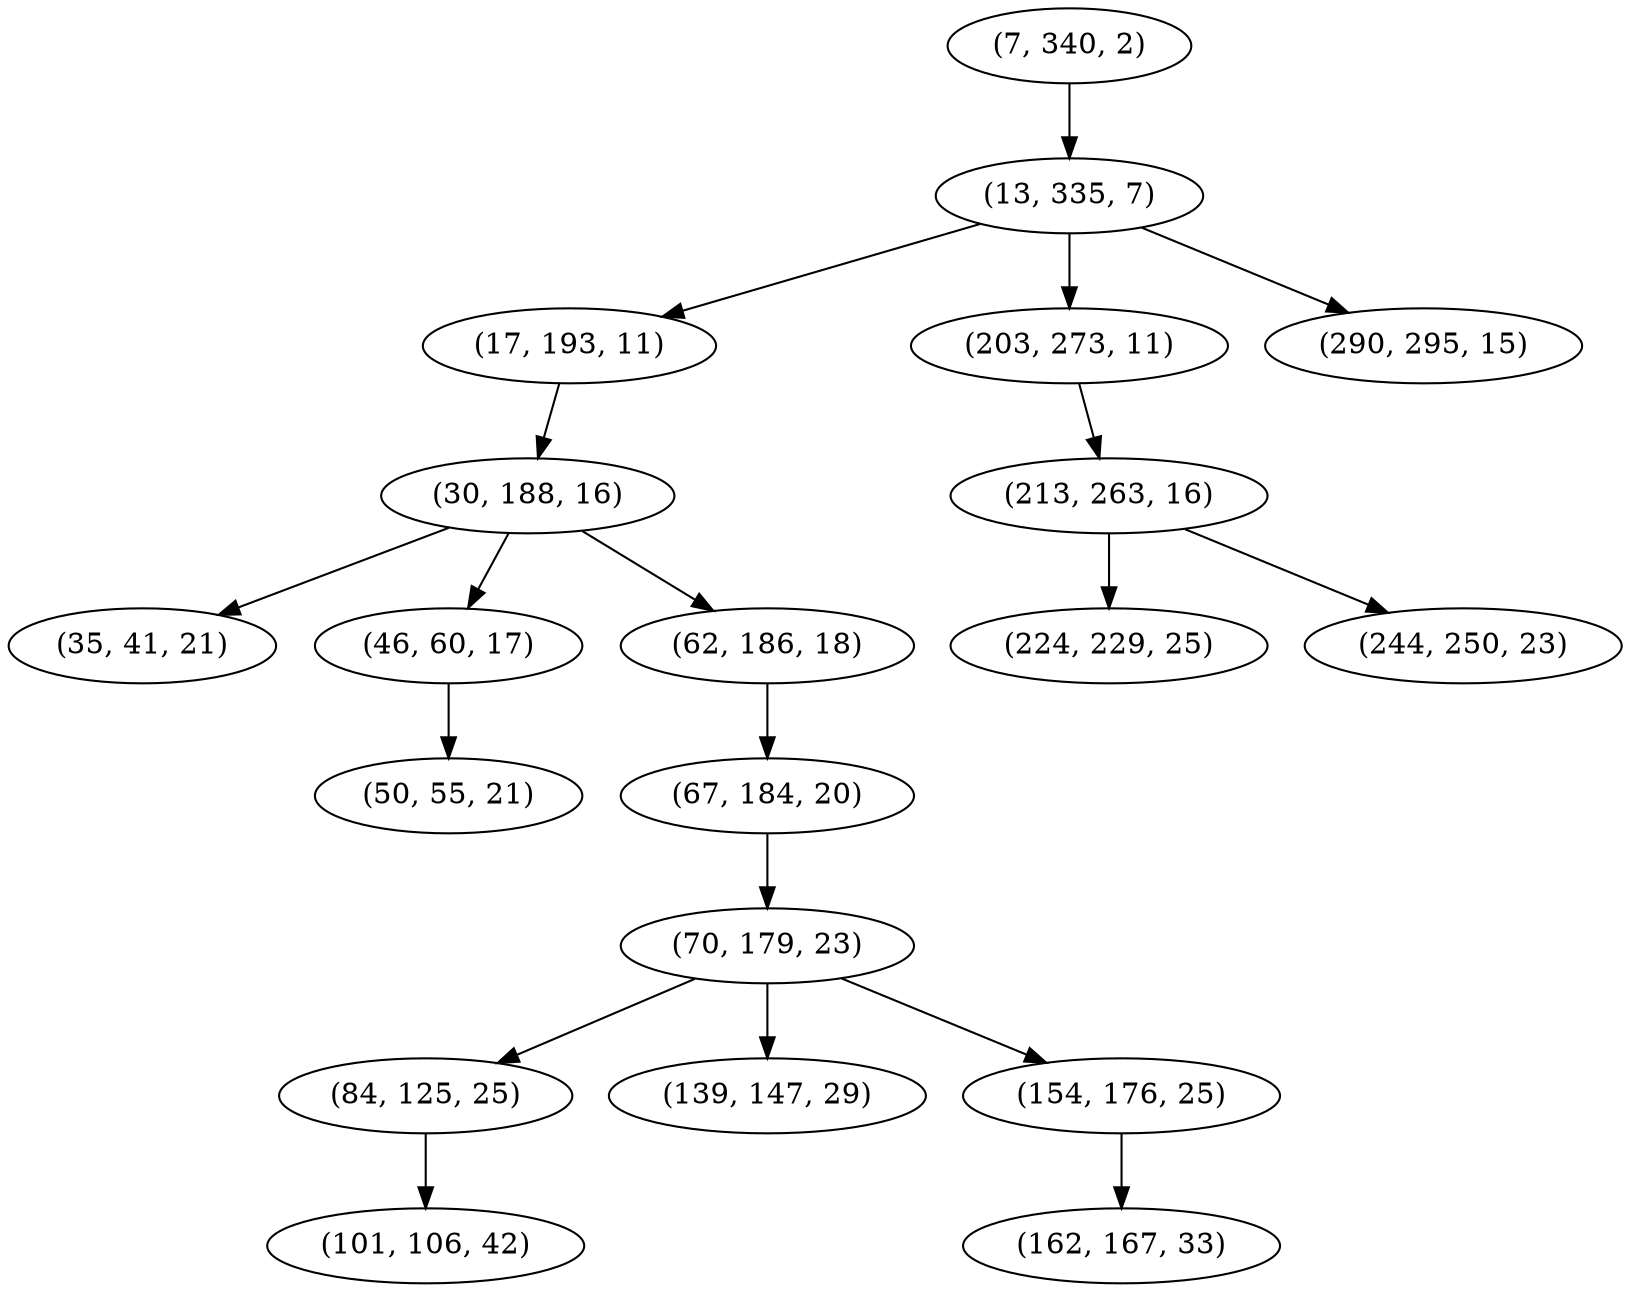 digraph tree {
    "(7, 340, 2)";
    "(13, 335, 7)";
    "(17, 193, 11)";
    "(30, 188, 16)";
    "(35, 41, 21)";
    "(46, 60, 17)";
    "(50, 55, 21)";
    "(62, 186, 18)";
    "(67, 184, 20)";
    "(70, 179, 23)";
    "(84, 125, 25)";
    "(101, 106, 42)";
    "(139, 147, 29)";
    "(154, 176, 25)";
    "(162, 167, 33)";
    "(203, 273, 11)";
    "(213, 263, 16)";
    "(224, 229, 25)";
    "(244, 250, 23)";
    "(290, 295, 15)";
    "(7, 340, 2)" -> "(13, 335, 7)";
    "(13, 335, 7)" -> "(17, 193, 11)";
    "(13, 335, 7)" -> "(203, 273, 11)";
    "(13, 335, 7)" -> "(290, 295, 15)";
    "(17, 193, 11)" -> "(30, 188, 16)";
    "(30, 188, 16)" -> "(35, 41, 21)";
    "(30, 188, 16)" -> "(46, 60, 17)";
    "(30, 188, 16)" -> "(62, 186, 18)";
    "(46, 60, 17)" -> "(50, 55, 21)";
    "(62, 186, 18)" -> "(67, 184, 20)";
    "(67, 184, 20)" -> "(70, 179, 23)";
    "(70, 179, 23)" -> "(84, 125, 25)";
    "(70, 179, 23)" -> "(139, 147, 29)";
    "(70, 179, 23)" -> "(154, 176, 25)";
    "(84, 125, 25)" -> "(101, 106, 42)";
    "(154, 176, 25)" -> "(162, 167, 33)";
    "(203, 273, 11)" -> "(213, 263, 16)";
    "(213, 263, 16)" -> "(224, 229, 25)";
    "(213, 263, 16)" -> "(244, 250, 23)";
}
